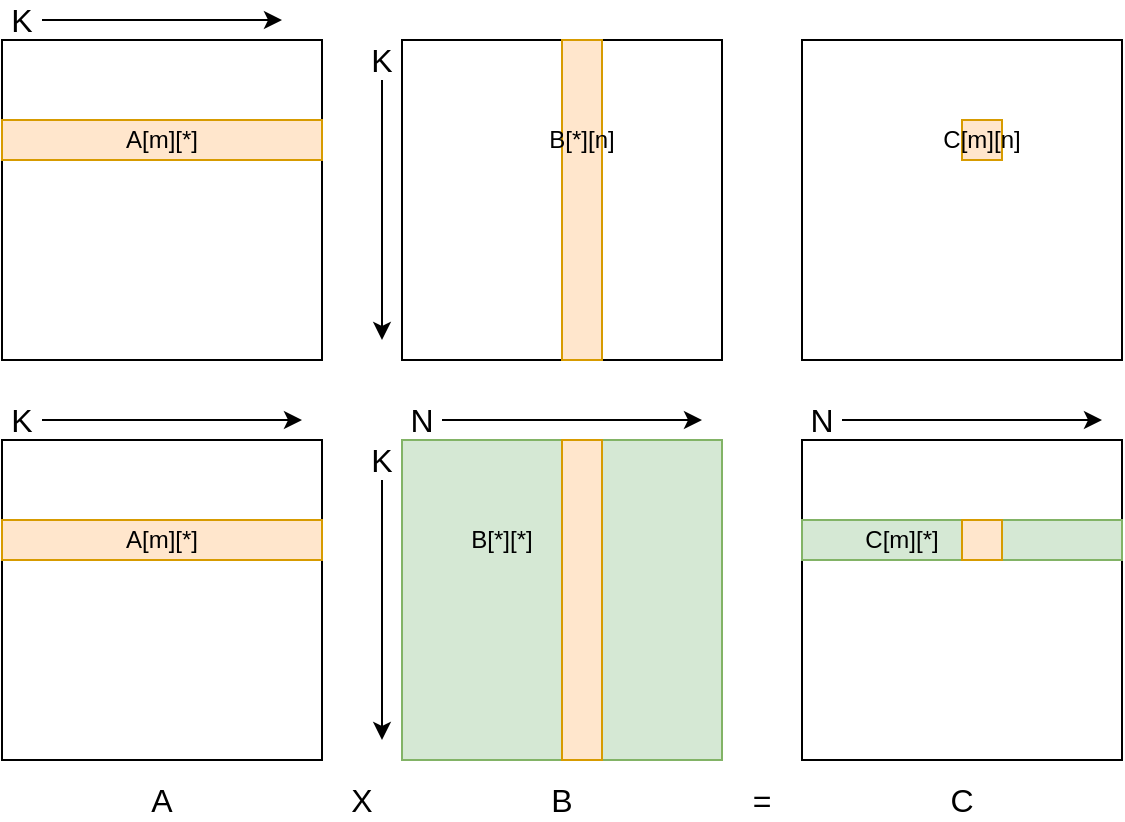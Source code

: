 <mxfile version="20.7.4" type="device" pages="7"><diagram id="Qka5JbjhaQkthEYvhoyz" name="inner_prod"><mxGraphModel dx="819" dy="482" grid="1" gridSize="10" guides="1" tooltips="1" connect="1" arrows="1" fold="1" page="1" pageScale="1" pageWidth="850" pageHeight="1100" math="0" shadow="0"><root><mxCell id="0"/><mxCell id="1" parent="0"/><mxCell id="uW_kzG4UWOqTjQ-kMDmZ-1" value="" style="rounded=0;whiteSpace=wrap;html=1;" parent="1" vertex="1"><mxGeometry x="120" y="400" width="160" height="160" as="geometry"/></mxCell><mxCell id="uW_kzG4UWOqTjQ-kMDmZ-2" value="" style="rounded=0;whiteSpace=wrap;html=1;" parent="1" vertex="1"><mxGeometry x="320" y="400" width="160" height="160" as="geometry"/></mxCell><mxCell id="uW_kzG4UWOqTjQ-kMDmZ-3" value="" style="rounded=0;whiteSpace=wrap;html=1;" parent="1" vertex="1"><mxGeometry x="520" y="400" width="160" height="160" as="geometry"/></mxCell><mxCell id="uW_kzG4UWOqTjQ-kMDmZ-4" value="A[m][*]" style="rounded=0;whiteSpace=wrap;html=1;fillColor=#ffe6cc;strokeColor=#d79b00;" parent="1" vertex="1"><mxGeometry x="120" y="440" width="160" height="20" as="geometry"/></mxCell><mxCell id="uW_kzG4UWOqTjQ-kMDmZ-5" value="" style="rounded=0;whiteSpace=wrap;html=1;fillColor=#ffe6cc;strokeColor=#d79b00;" parent="1" vertex="1"><mxGeometry x="400" y="400" width="20" height="160" as="geometry"/></mxCell><mxCell id="uW_kzG4UWOqTjQ-kMDmZ-6" value="" style="rounded=0;whiteSpace=wrap;html=1;fillColor=#ffe6cc;strokeColor=#d79b00;" parent="1" vertex="1"><mxGeometry x="600" y="440" width="20" height="20" as="geometry"/></mxCell><mxCell id="uW_kzG4UWOqTjQ-kMDmZ-8" value="X" style="text;html=1;strokeColor=none;fillColor=none;align=center;verticalAlign=middle;whiteSpace=wrap;rounded=0;fontSize=16;fontStyle=0" parent="1" vertex="1"><mxGeometry x="260" y="770" width="80" height="20" as="geometry"/></mxCell><mxCell id="uW_kzG4UWOqTjQ-kMDmZ-9" value="=" style="text;html=1;strokeColor=none;fillColor=none;align=center;verticalAlign=middle;whiteSpace=wrap;rounded=0;fontSize=16;fontStyle=0" parent="1" vertex="1"><mxGeometry x="460" y="770" width="80" height="20" as="geometry"/></mxCell><mxCell id="uW_kzG4UWOqTjQ-kMDmZ-12" value="B[*][n]" style="text;html=1;strokeColor=none;fillColor=none;align=center;verticalAlign=middle;whiteSpace=wrap;rounded=0;fontSize=12;fontColor=none;" parent="1" vertex="1"><mxGeometry x="380" y="440" width="60" height="20" as="geometry"/></mxCell><mxCell id="uW_kzG4UWOqTjQ-kMDmZ-13" value="C[m][n]" style="text;html=1;strokeColor=none;fillColor=none;align=center;verticalAlign=middle;whiteSpace=wrap;rounded=0;fontSize=12;fontColor=none;" parent="1" vertex="1"><mxGeometry x="580" y="440" width="60" height="20" as="geometry"/></mxCell><mxCell id="uW_kzG4UWOqTjQ-kMDmZ-14" value="A" style="text;html=1;strokeColor=none;fillColor=none;align=center;verticalAlign=middle;whiteSpace=wrap;rounded=0;fontSize=16;fontColor=none;" parent="1" vertex="1"><mxGeometry x="170" y="770" width="60" height="20" as="geometry"/></mxCell><mxCell id="uW_kzG4UWOqTjQ-kMDmZ-15" value="B" style="text;html=1;strokeColor=none;fillColor=none;align=center;verticalAlign=middle;whiteSpace=wrap;rounded=0;fontSize=16;fontColor=none;" parent="1" vertex="1"><mxGeometry x="370" y="770" width="60" height="20" as="geometry"/></mxCell><mxCell id="uW_kzG4UWOqTjQ-kMDmZ-16" value="C" style="text;html=1;strokeColor=none;fillColor=none;align=center;verticalAlign=middle;whiteSpace=wrap;rounded=0;fontSize=16;fontColor=none;" parent="1" vertex="1"><mxGeometry x="570" y="770" width="60" height="20" as="geometry"/></mxCell><mxCell id="1r0ZIER6Nw5ZmMJNAeB_-2" value="" style="endArrow=classic;html=1;rounded=0;" edge="1" parent="1"><mxGeometry width="50" height="50" relative="1" as="geometry"><mxPoint x="140" y="390" as="sourcePoint"/><mxPoint x="260" y="390" as="targetPoint"/></mxGeometry></mxCell><mxCell id="1r0ZIER6Nw5ZmMJNAeB_-3" value="" style="endArrow=classic;html=1;rounded=0;" edge="1" parent="1"><mxGeometry width="50" height="50" relative="1" as="geometry"><mxPoint x="310" y="420" as="sourcePoint"/><mxPoint x="310" y="550" as="targetPoint"/></mxGeometry></mxCell><mxCell id="1r0ZIER6Nw5ZmMJNAeB_-4" value="" style="rounded=0;whiteSpace=wrap;html=1;" vertex="1" parent="1"><mxGeometry x="120" y="600" width="160" height="160" as="geometry"/></mxCell><mxCell id="1r0ZIER6Nw5ZmMJNAeB_-5" value="" style="rounded=0;whiteSpace=wrap;html=1;fillColor=#d5e8d4;strokeColor=#82b366;" vertex="1" parent="1"><mxGeometry x="320" y="600" width="160" height="160" as="geometry"/></mxCell><mxCell id="1r0ZIER6Nw5ZmMJNAeB_-6" value="" style="rounded=0;whiteSpace=wrap;html=1;" vertex="1" parent="1"><mxGeometry x="520" y="600" width="160" height="160" as="geometry"/></mxCell><mxCell id="1r0ZIER6Nw5ZmMJNAeB_-7" value="A[m][*]" style="rounded=0;whiteSpace=wrap;html=1;fillColor=#ffe6cc;strokeColor=#d79b00;" vertex="1" parent="1"><mxGeometry x="120" y="640" width="160" height="20" as="geometry"/></mxCell><mxCell id="1r0ZIER6Nw5ZmMJNAeB_-8" value="" style="rounded=0;whiteSpace=wrap;html=1;fillColor=#ffe6cc;strokeColor=#d79b00;" vertex="1" parent="1"><mxGeometry x="400" y="600" width="20" height="160" as="geometry"/></mxCell><mxCell id="1r0ZIER6Nw5ZmMJNAeB_-10" value="B[*][*]" style="text;html=1;strokeColor=none;fillColor=none;align=center;verticalAlign=middle;whiteSpace=wrap;rounded=0;fontSize=12;fontColor=none;" vertex="1" parent="1"><mxGeometry x="340" y="640" width="60" height="20" as="geometry"/></mxCell><mxCell id="1r0ZIER6Nw5ZmMJNAeB_-12" value="" style="endArrow=classic;html=1;rounded=0;" edge="1" parent="1"><mxGeometry width="50" height="50" relative="1" as="geometry"><mxPoint x="140" y="590" as="sourcePoint"/><mxPoint x="270" y="590" as="targetPoint"/></mxGeometry></mxCell><mxCell id="1r0ZIER6Nw5ZmMJNAeB_-13" value="" style="endArrow=classic;html=1;rounded=0;" edge="1" parent="1"><mxGeometry width="50" height="50" relative="1" as="geometry"><mxPoint x="310" y="620" as="sourcePoint"/><mxPoint x="310" y="750" as="targetPoint"/></mxGeometry></mxCell><mxCell id="1r0ZIER6Nw5ZmMJNAeB_-14" value="K" style="text;html=1;strokeColor=none;fillColor=none;align=center;verticalAlign=middle;whiteSpace=wrap;rounded=0;fontSize=16;fontColor=none;" vertex="1" parent="1"><mxGeometry x="120" y="380" width="20" height="20" as="geometry"/></mxCell><mxCell id="1r0ZIER6Nw5ZmMJNAeB_-16" value="" style="endArrow=classic;html=1;rounded=0;exitX=1;exitY=0.5;exitDx=0;exitDy=0;" edge="1" parent="1" source="1r0ZIER6Nw5ZmMJNAeB_-20"><mxGeometry width="50" height="50" relative="1" as="geometry"><mxPoint x="350" y="590" as="sourcePoint"/><mxPoint x="470" y="590" as="targetPoint"/></mxGeometry></mxCell><mxCell id="1r0ZIER6Nw5ZmMJNAeB_-17" value="K" style="text;html=1;strokeColor=none;fillColor=none;align=center;verticalAlign=middle;whiteSpace=wrap;rounded=0;fontSize=16;fontColor=none;" vertex="1" parent="1"><mxGeometry x="300" y="400" width="20" height="20" as="geometry"/></mxCell><mxCell id="1r0ZIER6Nw5ZmMJNAeB_-18" value="K" style="text;html=1;strokeColor=none;fillColor=none;align=center;verticalAlign=middle;whiteSpace=wrap;rounded=0;fontSize=16;fontColor=none;" vertex="1" parent="1"><mxGeometry x="120" y="580" width="20" height="20" as="geometry"/></mxCell><mxCell id="1r0ZIER6Nw5ZmMJNAeB_-19" value="K" style="text;html=1;strokeColor=none;fillColor=none;align=center;verticalAlign=middle;whiteSpace=wrap;rounded=0;fontSize=16;fontColor=none;" vertex="1" parent="1"><mxGeometry x="300" y="600" width="20" height="20" as="geometry"/></mxCell><mxCell id="1r0ZIER6Nw5ZmMJNAeB_-20" value="N" style="text;html=1;strokeColor=none;fillColor=none;align=center;verticalAlign=middle;whiteSpace=wrap;rounded=0;fontSize=16;fontColor=none;" vertex="1" parent="1"><mxGeometry x="320" y="580" width="20" height="20" as="geometry"/></mxCell><mxCell id="1r0ZIER6Nw5ZmMJNAeB_-24" value="" style="endArrow=classic;html=1;rounded=0;exitX=1;exitY=0.5;exitDx=0;exitDy=0;" edge="1" parent="1" source="1r0ZIER6Nw5ZmMJNAeB_-25"><mxGeometry width="50" height="50" relative="1" as="geometry"><mxPoint x="550" y="590" as="sourcePoint"/><mxPoint x="670" y="590" as="targetPoint"/></mxGeometry></mxCell><mxCell id="1r0ZIER6Nw5ZmMJNAeB_-25" value="N" style="text;html=1;strokeColor=none;fillColor=none;align=center;verticalAlign=middle;whiteSpace=wrap;rounded=0;fontSize=16;fontColor=none;" vertex="1" parent="1"><mxGeometry x="520" y="580" width="20" height="20" as="geometry"/></mxCell><mxCell id="1r0ZIER6Nw5ZmMJNAeB_-27" value="" style="rounded=0;whiteSpace=wrap;html=1;fillColor=#d5e8d4;strokeColor=#82b366;" vertex="1" parent="1"><mxGeometry x="520" y="640" width="160" height="20" as="geometry"/></mxCell><mxCell id="1r0ZIER6Nw5ZmMJNAeB_-9" value="" style="rounded=0;whiteSpace=wrap;html=1;fillColor=#ffe6cc;strokeColor=#d79b00;" vertex="1" parent="1"><mxGeometry x="600" y="640" width="20" height="20" as="geometry"/></mxCell><mxCell id="1r0ZIER6Nw5ZmMJNAeB_-11" value="C[m][*]" style="text;html=1;strokeColor=none;fillColor=none;align=center;verticalAlign=middle;whiteSpace=wrap;rounded=0;fontSize=12;fontColor=none;" vertex="1" parent="1"><mxGeometry x="540" y="640" width="60" height="20" as="geometry"/></mxCell></root></mxGraphModel></diagram><diagram id="T1dVOJbSqpE0mwsipr4t" name="outer_prod"><mxGraphModel dx="989" dy="582" grid="1" gridSize="10" guides="1" tooltips="1" connect="1" arrows="1" fold="1" page="1" pageScale="1" pageWidth="850" pageHeight="1100" math="0" shadow="0"><root><mxCell id="0"/><mxCell id="1" parent="0"/><mxCell id="tOQG6H6dh0CB9KoEaJ-e-36" value="" style="rounded=0;whiteSpace=wrap;html=1;" vertex="1" parent="1"><mxGeometry x="120" y="400" width="160" height="160" as="geometry"/></mxCell><mxCell id="tOQG6H6dh0CB9KoEaJ-e-37" value="" style="rounded=0;whiteSpace=wrap;html=1;" vertex="1" parent="1"><mxGeometry x="320" y="400" width="160" height="160" as="geometry"/></mxCell><mxCell id="tOQG6H6dh0CB9KoEaJ-e-38" value="" style="rounded=0;whiteSpace=wrap;html=1;" vertex="1" parent="1"><mxGeometry x="520" y="400" width="160" height="160" as="geometry"/></mxCell><mxCell id="tOQG6H6dh0CB9KoEaJ-e-39" value="" style="rounded=0;whiteSpace=wrap;html=1;fillColor=#ffe6cc;strokeColor=#d79b00;" vertex="1" parent="1"><mxGeometry x="160" y="440" width="20" height="20" as="geometry"/></mxCell><mxCell id="tOQG6H6dh0CB9KoEaJ-e-40" value="" style="rounded=0;whiteSpace=wrap;html=1;fillColor=#ffe6cc;strokeColor=#d79b00;" vertex="1" parent="1"><mxGeometry x="320" y="440" width="160" height="20" as="geometry"/></mxCell><mxCell id="tOQG6H6dh0CB9KoEaJ-e-41" value="" style="rounded=0;whiteSpace=wrap;html=1;fillColor=#ffe6cc;strokeColor=#d79b00;" vertex="1" parent="1"><mxGeometry x="520" y="440" width="160" height="20" as="geometry"/></mxCell><mxCell id="tOQG6H6dh0CB9KoEaJ-e-42" value="X" style="text;html=1;strokeColor=none;fillColor=none;align=center;verticalAlign=middle;whiteSpace=wrap;rounded=0;fontSize=16;fontStyle=0" vertex="1" parent="1"><mxGeometry x="260" y="770" width="80" height="20" as="geometry"/></mxCell><mxCell id="tOQG6H6dh0CB9KoEaJ-e-43" value="=" style="text;html=1;strokeColor=none;fillColor=none;align=center;verticalAlign=middle;whiteSpace=wrap;rounded=0;fontSize=16;fontStyle=0" vertex="1" parent="1"><mxGeometry x="460" y="770" width="80" height="20" as="geometry"/></mxCell><mxCell id="tOQG6H6dh0CB9KoEaJ-e-45" value="A" style="text;html=1;strokeColor=none;fillColor=none;align=center;verticalAlign=middle;whiteSpace=wrap;rounded=0;fontSize=16;fontColor=none;" vertex="1" parent="1"><mxGeometry x="170" y="770" width="60" height="20" as="geometry"/></mxCell><mxCell id="tOQG6H6dh0CB9KoEaJ-e-46" value="B" style="text;html=1;strokeColor=none;fillColor=none;align=center;verticalAlign=middle;whiteSpace=wrap;rounded=0;fontSize=16;fontColor=none;" vertex="1" parent="1"><mxGeometry x="370" y="770" width="60" height="20" as="geometry"/></mxCell><mxCell id="tOQG6H6dh0CB9KoEaJ-e-47" value="C" style="text;html=1;strokeColor=none;fillColor=none;align=center;verticalAlign=middle;whiteSpace=wrap;rounded=0;fontSize=16;fontColor=none;" vertex="1" parent="1"><mxGeometry x="570" y="770" width="60" height="20" as="geometry"/></mxCell><mxCell id="tOQG6H6dh0CB9KoEaJ-e-48" value="" style="rounded=0;whiteSpace=wrap;html=1;" vertex="1" parent="1"><mxGeometry x="120" y="600" width="160" height="160" as="geometry"/></mxCell><mxCell id="tOQG6H6dh0CB9KoEaJ-e-49" value="" style="rounded=0;whiteSpace=wrap;html=1;" vertex="1" parent="1"><mxGeometry x="320" y="600" width="160" height="160" as="geometry"/></mxCell><mxCell id="tOQG6H6dh0CB9KoEaJ-e-50" value="" style="rounded=0;whiteSpace=wrap;html=1;fillColor=#d5e8d4;strokeColor=#82b366;" vertex="1" parent="1"><mxGeometry x="520" y="600" width="160" height="160" as="geometry"/></mxCell><mxCell id="tOQG6H6dh0CB9KoEaJ-e-52" value="" style="endArrow=classic;html=1;rounded=0;exitX=0.5;exitY=1;exitDx=0;exitDy=0;" edge="1" parent="1" source="tOQG6H6dh0CB9KoEaJ-e-55"><mxGeometry width="50" height="50" relative="1" as="geometry"><mxPoint x="140" y="590" as="sourcePoint"/><mxPoint x="110" y="750" as="targetPoint"/></mxGeometry></mxCell><mxCell id="tOQG6H6dh0CB9KoEaJ-e-54" value="" style="endArrow=classic;html=1;rounded=0;exitX=1;exitY=0.5;exitDx=0;exitDy=0;" edge="1" parent="1" source="tOQG6H6dh0CB9KoEaJ-e-57"><mxGeometry width="50" height="50" relative="1" as="geometry"><mxPoint x="350" y="390" as="sourcePoint"/><mxPoint x="470" y="390" as="targetPoint"/></mxGeometry></mxCell><mxCell id="tOQG6H6dh0CB9KoEaJ-e-55" value="M" style="text;html=1;strokeColor=none;fillColor=none;align=center;verticalAlign=middle;whiteSpace=wrap;rounded=0;fontSize=16;fontColor=none;" vertex="1" parent="1"><mxGeometry x="100" y="600" width="20" height="20" as="geometry"/></mxCell><mxCell id="tOQG6H6dh0CB9KoEaJ-e-57" value="N" style="text;html=1;strokeColor=none;fillColor=none;align=center;verticalAlign=middle;whiteSpace=wrap;rounded=0;fontSize=16;fontColor=none;" vertex="1" parent="1"><mxGeometry x="320" y="380" width="20" height="20" as="geometry"/></mxCell><mxCell id="tOQG6H6dh0CB9KoEaJ-e-58" value="" style="endArrow=classic;html=1;rounded=0;exitX=1;exitY=0.5;exitDx=0;exitDy=0;" edge="1" parent="1" source="tOQG6H6dh0CB9KoEaJ-e-59"><mxGeometry width="50" height="50" relative="1" as="geometry"><mxPoint x="550" y="390" as="sourcePoint"/><mxPoint x="670" y="390" as="targetPoint"/></mxGeometry></mxCell><mxCell id="tOQG6H6dh0CB9KoEaJ-e-59" value="N" style="text;html=1;strokeColor=none;fillColor=none;align=center;verticalAlign=middle;whiteSpace=wrap;rounded=0;fontSize=16;fontColor=none;" vertex="1" parent="1"><mxGeometry x="520" y="380" width="20" height="20" as="geometry"/></mxCell><mxCell id="tOQG6H6dh0CB9KoEaJ-e-61" value="C&lt;sub&gt;k&lt;/sub&gt;[*][*]" style="text;html=1;strokeColor=none;fillColor=none;align=center;verticalAlign=middle;whiteSpace=wrap;rounded=0;fontSize=12;fontColor=none;" vertex="1" parent="1"><mxGeometry x="570" y="660" width="60" height="20" as="geometry"/></mxCell><mxCell id="tOQG6H6dh0CB9KoEaJ-e-62" value="" style="endArrow=classic;html=1;rounded=0;exitX=1;exitY=0.5;exitDx=0;exitDy=0;" edge="1" parent="1" source="tOQG6H6dh0CB9KoEaJ-e-63"><mxGeometry width="50" height="50" relative="1" as="geometry"><mxPoint x="350" y="590" as="sourcePoint"/><mxPoint x="470" y="590" as="targetPoint"/></mxGeometry></mxCell><mxCell id="tOQG6H6dh0CB9KoEaJ-e-63" value="N" style="text;html=1;strokeColor=none;fillColor=none;align=center;verticalAlign=middle;whiteSpace=wrap;rounded=0;fontSize=16;fontColor=none;" vertex="1" parent="1"><mxGeometry x="320" y="580" width="20" height="20" as="geometry"/></mxCell><mxCell id="tOQG6H6dh0CB9KoEaJ-e-64" value="" style="rounded=0;whiteSpace=wrap;html=1;fillColor=#ffe6cc;strokeColor=#d79b00;" vertex="1" parent="1"><mxGeometry x="320" y="640" width="160" height="20" as="geometry"/></mxCell><mxCell id="tOQG6H6dh0CB9KoEaJ-e-65" value="B[k][*]" style="text;html=1;strokeColor=none;fillColor=none;align=center;verticalAlign=middle;whiteSpace=wrap;rounded=0;fontSize=12;fontColor=none;" vertex="1" parent="1"><mxGeometry x="360" y="640" width="60" height="20" as="geometry"/></mxCell><mxCell id="tOQG6H6dh0CB9KoEaJ-e-66" value="" style="endArrow=classic;html=1;rounded=0;exitX=1;exitY=0.5;exitDx=0;exitDy=0;" edge="1" parent="1" source="tOQG6H6dh0CB9KoEaJ-e-67"><mxGeometry width="50" height="50" relative="1" as="geometry"><mxPoint x="550" y="590" as="sourcePoint"/><mxPoint x="670" y="590" as="targetPoint"/></mxGeometry></mxCell><mxCell id="tOQG6H6dh0CB9KoEaJ-e-67" value="N" style="text;html=1;strokeColor=none;fillColor=none;align=center;verticalAlign=middle;whiteSpace=wrap;rounded=0;fontSize=16;fontColor=none;" vertex="1" parent="1"><mxGeometry x="520" y="580" width="20" height="20" as="geometry"/></mxCell><mxCell id="tOQG6H6dh0CB9KoEaJ-e-68" value="A[m][k]" style="text;html=1;strokeColor=none;fillColor=none;align=center;verticalAlign=middle;whiteSpace=wrap;rounded=0;fontSize=12;fontColor=none;" vertex="1" parent="1"><mxGeometry x="140" y="440" width="60" height="20" as="geometry"/></mxCell><mxCell id="tOQG6H6dh0CB9KoEaJ-e-69" value="B[k][*]" style="text;html=1;strokeColor=none;fillColor=none;align=center;verticalAlign=middle;whiteSpace=wrap;rounded=0;fontSize=12;fontColor=none;" vertex="1" parent="1"><mxGeometry x="370" y="440" width="60" height="20" as="geometry"/></mxCell><mxCell id="tOQG6H6dh0CB9KoEaJ-e-70" value="C&lt;sub&gt;k&lt;/sub&gt;[m][*]" style="text;html=1;strokeColor=none;fillColor=none;align=center;verticalAlign=middle;whiteSpace=wrap;rounded=0;fontSize=12;fontColor=none;" vertex="1" parent="1"><mxGeometry x="570" y="440" width="60" height="20" as="geometry"/></mxCell><mxCell id="tOQG6H6dh0CB9KoEaJ-e-71" value="" style="endArrow=classic;html=1;rounded=0;exitX=0.5;exitY=1;exitDx=0;exitDy=0;" edge="1" parent="1" source="tOQG6H6dh0CB9KoEaJ-e-72"><mxGeometry width="50" height="50" relative="1" as="geometry"><mxPoint x="540" y="590" as="sourcePoint"/><mxPoint x="510" y="750" as="targetPoint"/></mxGeometry></mxCell><mxCell id="tOQG6H6dh0CB9KoEaJ-e-72" value="M" style="text;html=1;strokeColor=none;fillColor=none;align=center;verticalAlign=middle;whiteSpace=wrap;rounded=0;fontSize=16;fontColor=none;" vertex="1" parent="1"><mxGeometry x="500" y="600" width="20" height="20" as="geometry"/></mxCell><mxCell id="tOQG6H6dh0CB9KoEaJ-e-73" value="" style="rounded=0;whiteSpace=wrap;html=1;fillColor=#d5e8d4;strokeColor=#82b366;" vertex="1" parent="1"><mxGeometry x="160" y="600" width="20" height="160" as="geometry"/></mxCell><mxCell id="tOQG6H6dh0CB9KoEaJ-e-74" value="A[*][k]" style="text;html=1;strokeColor=none;fillColor=none;align=center;verticalAlign=middle;whiteSpace=wrap;rounded=0;fontSize=12;fontColor=none;" vertex="1" parent="1"><mxGeometry x="140" y="660" width="60" height="20" as="geometry"/></mxCell><mxCell id="YXqUkMb8l5lS6nGbdYnH-1" value="" style="rounded=0;whiteSpace=wrap;html=1;fillColor=#ffe6cc;strokeColor=#d79b00;" vertex="1" parent="1"><mxGeometry x="160" y="640" width="20" height="20" as="geometry"/></mxCell><mxCell id="YXqUkMb8l5lS6nGbdYnH-3" value="" style="rounded=0;whiteSpace=wrap;html=1;fillColor=#ffe6cc;strokeColor=#d79b00;" vertex="1" parent="1"><mxGeometry x="520" y="640" width="160" height="20" as="geometry"/></mxCell></root></mxGraphModel></diagram><diagram name="reuse_output" id="cH1fjw6tSZ4usqdGk-XG"><mxGraphModel dx="989" dy="582" grid="1" gridSize="10" guides="1" tooltips="1" connect="1" arrows="1" fold="1" page="1" pageScale="1" pageWidth="850" pageHeight="1100" math="0" shadow="0"><root><mxCell id="adlz--kw-p09Bt2TIvfm-0"/><mxCell id="adlz--kw-p09Bt2TIvfm-1" parent="adlz--kw-p09Bt2TIvfm-0"/><mxCell id="HQoUFGQ4UibgXsDUy5rR-13" value="" style="rounded=0;whiteSpace=wrap;html=1;" vertex="1" parent="adlz--kw-p09Bt2TIvfm-1"><mxGeometry x="520" y="600" width="160" height="160" as="geometry"/></mxCell><mxCell id="HQoUFGQ4UibgXsDUy5rR-40" value="" style="rounded=0;whiteSpace=wrap;html=1;" vertex="1" parent="adlz--kw-p09Bt2TIvfm-1"><mxGeometry x="520" y="600" width="80" height="80" as="geometry"/></mxCell><mxCell id="HQoUFGQ4UibgXsDUy5rR-12" value="" style="rounded=0;whiteSpace=wrap;html=1;" vertex="1" parent="adlz--kw-p09Bt2TIvfm-1"><mxGeometry x="320" y="600" width="160" height="160" as="geometry"/></mxCell><mxCell id="HQoUFGQ4UibgXsDUy5rR-39" value="" style="rounded=0;whiteSpace=wrap;html=1;" vertex="1" parent="adlz--kw-p09Bt2TIvfm-1"><mxGeometry x="320" y="600" width="80" height="80" as="geometry"/></mxCell><mxCell id="HQoUFGQ4UibgXsDUy5rR-11" value="" style="rounded=0;whiteSpace=wrap;html=1;" vertex="1" parent="adlz--kw-p09Bt2TIvfm-1"><mxGeometry x="120" y="600" width="160" height="160" as="geometry"/></mxCell><mxCell id="HQoUFGQ4UibgXsDUy5rR-37" value="" style="rounded=0;whiteSpace=wrap;html=1;" vertex="1" parent="adlz--kw-p09Bt2TIvfm-1"><mxGeometry x="120" y="600" width="80" height="80" as="geometry"/></mxCell><mxCell id="HQoUFGQ4UibgXsDUy5rR-0" value="" style="rounded=0;whiteSpace=wrap;html=1;" vertex="1" parent="adlz--kw-p09Bt2TIvfm-1"><mxGeometry x="120" y="400" width="160" height="160" as="geometry"/></mxCell><mxCell id="HQoUFGQ4UibgXsDUy5rR-36" value="" style="rounded=0;whiteSpace=wrap;html=1;" vertex="1" parent="adlz--kw-p09Bt2TIvfm-1"><mxGeometry x="120" y="400" width="80" height="80" as="geometry"/></mxCell><mxCell id="HQoUFGQ4UibgXsDUy5rR-1" value="" style="rounded=0;whiteSpace=wrap;html=1;" vertex="1" parent="adlz--kw-p09Bt2TIvfm-1"><mxGeometry x="320" y="400" width="160" height="160" as="geometry"/></mxCell><mxCell id="HQoUFGQ4UibgXsDUy5rR-2" value="" style="rounded=0;whiteSpace=wrap;html=1;" vertex="1" parent="adlz--kw-p09Bt2TIvfm-1"><mxGeometry x="520" y="400" width="160" height="160" as="geometry"/></mxCell><mxCell id="HQoUFGQ4UibgXsDUy5rR-35" value="" style="rounded=0;whiteSpace=wrap;html=1;" vertex="1" parent="adlz--kw-p09Bt2TIvfm-1"><mxGeometry x="520" y="400" width="80" height="80" as="geometry"/></mxCell><mxCell id="HQoUFGQ4UibgXsDUy5rR-3" value="" style="rounded=0;whiteSpace=wrap;html=1;fillColor=#ffe6cc;strokeColor=#d79b00;" vertex="1" parent="adlz--kw-p09Bt2TIvfm-1"><mxGeometry x="160" y="440" width="20" height="20" as="geometry"/></mxCell><mxCell id="HQoUFGQ4UibgXsDUy5rR-5" value="" style="rounded=0;whiteSpace=wrap;html=1;fillColor=#ffe6cc;strokeColor=#d79b00;" vertex="1" parent="adlz--kw-p09Bt2TIvfm-1"><mxGeometry x="520" y="440" width="80" height="20" as="geometry"/></mxCell><mxCell id="HQoUFGQ4UibgXsDUy5rR-6" value="X" style="text;html=1;strokeColor=none;fillColor=none;align=center;verticalAlign=middle;whiteSpace=wrap;rounded=0;fontSize=16;fontStyle=0" vertex="1" parent="adlz--kw-p09Bt2TIvfm-1"><mxGeometry x="260" y="770" width="80" height="20" as="geometry"/></mxCell><mxCell id="HQoUFGQ4UibgXsDUy5rR-7" value="=" style="text;html=1;strokeColor=none;fillColor=none;align=center;verticalAlign=middle;whiteSpace=wrap;rounded=0;fontSize=16;fontStyle=0" vertex="1" parent="adlz--kw-p09Bt2TIvfm-1"><mxGeometry x="460" y="770" width="80" height="20" as="geometry"/></mxCell><mxCell id="HQoUFGQ4UibgXsDUy5rR-8" value="A" style="text;html=1;strokeColor=none;fillColor=none;align=center;verticalAlign=middle;whiteSpace=wrap;rounded=0;fontSize=16;fontColor=none;" vertex="1" parent="adlz--kw-p09Bt2TIvfm-1"><mxGeometry x="170" y="770" width="60" height="20" as="geometry"/></mxCell><mxCell id="HQoUFGQ4UibgXsDUy5rR-9" value="B" style="text;html=1;strokeColor=none;fillColor=none;align=center;verticalAlign=middle;whiteSpace=wrap;rounded=0;fontSize=16;fontColor=none;" vertex="1" parent="adlz--kw-p09Bt2TIvfm-1"><mxGeometry x="370" y="770" width="60" height="20" as="geometry"/></mxCell><mxCell id="HQoUFGQ4UibgXsDUy5rR-10" value="C" style="text;html=1;strokeColor=none;fillColor=none;align=center;verticalAlign=middle;whiteSpace=wrap;rounded=0;fontSize=16;fontColor=none;" vertex="1" parent="adlz--kw-p09Bt2TIvfm-1"><mxGeometry x="570" y="770" width="60" height="20" as="geometry"/></mxCell><mxCell id="HQoUFGQ4UibgXsDUy5rR-14" value="A[m][*]" style="rounded=0;whiteSpace=wrap;html=1;fillColor=#ffe6cc;strokeColor=#d79b00;" vertex="1" parent="adlz--kw-p09Bt2TIvfm-1"><mxGeometry x="120" y="640" width="80" height="20" as="geometry"/></mxCell><mxCell id="HQoUFGQ4UibgXsDUy5rR-15" value="" style="endArrow=classic;html=1;rounded=0;" edge="1" parent="adlz--kw-p09Bt2TIvfm-1"><mxGeometry width="50" height="50" relative="1" as="geometry"><mxPoint x="140" y="590" as="sourcePoint"/><mxPoint x="270" y="590" as="targetPoint"/></mxGeometry></mxCell><mxCell id="HQoUFGQ4UibgXsDUy5rR-16" value="" style="endArrow=classic;html=1;rounded=0;" edge="1" parent="adlz--kw-p09Bt2TIvfm-1"><mxGeometry width="50" height="50" relative="1" as="geometry"><mxPoint x="310" y="620" as="sourcePoint"/><mxPoint x="310" y="750" as="targetPoint"/></mxGeometry></mxCell><mxCell id="HQoUFGQ4UibgXsDUy5rR-17" value="" style="endArrow=classic;html=1;rounded=0;exitX=1;exitY=0.5;exitDx=0;exitDy=0;" edge="1" parent="adlz--kw-p09Bt2TIvfm-1" source="HQoUFGQ4UibgXsDUy5rR-20"><mxGeometry width="50" height="50" relative="1" as="geometry"><mxPoint x="350" y="390" as="sourcePoint"/><mxPoint x="470.0" y="390.0" as="targetPoint"/></mxGeometry></mxCell><mxCell id="HQoUFGQ4UibgXsDUy5rR-18" value="K" style="text;html=1;strokeColor=none;fillColor=none;align=center;verticalAlign=middle;whiteSpace=wrap;rounded=0;fontSize=16;fontColor=none;" vertex="1" parent="adlz--kw-p09Bt2TIvfm-1"><mxGeometry x="120" y="580" width="20" height="20" as="geometry"/></mxCell><mxCell id="HQoUFGQ4UibgXsDUy5rR-19" value="K" style="text;html=1;strokeColor=none;fillColor=none;align=center;verticalAlign=middle;whiteSpace=wrap;rounded=0;fontSize=16;fontColor=none;" vertex="1" parent="adlz--kw-p09Bt2TIvfm-1"><mxGeometry x="300" y="600" width="20" height="20" as="geometry"/></mxCell><mxCell id="HQoUFGQ4UibgXsDUy5rR-20" value="N" style="text;html=1;strokeColor=none;fillColor=none;align=center;verticalAlign=middle;whiteSpace=wrap;rounded=0;fontSize=16;fontColor=none;" vertex="1" parent="adlz--kw-p09Bt2TIvfm-1"><mxGeometry x="320" y="380" width="20" height="20" as="geometry"/></mxCell><mxCell id="HQoUFGQ4UibgXsDUy5rR-21" value="" style="endArrow=classic;html=1;rounded=0;exitX=1;exitY=0.5;exitDx=0;exitDy=0;" edge="1" parent="adlz--kw-p09Bt2TIvfm-1" source="HQoUFGQ4UibgXsDUy5rR-22"><mxGeometry width="50" height="50" relative="1" as="geometry"><mxPoint x="550" y="390" as="sourcePoint"/><mxPoint x="670.0" y="390.0" as="targetPoint"/></mxGeometry></mxCell><mxCell id="HQoUFGQ4UibgXsDUy5rR-22" value="N" style="text;html=1;strokeColor=none;fillColor=none;align=center;verticalAlign=middle;whiteSpace=wrap;rounded=0;fontSize=16;fontColor=none;" vertex="1" parent="adlz--kw-p09Bt2TIvfm-1"><mxGeometry x="520" y="380" width="20" height="20" as="geometry"/></mxCell><mxCell id="HQoUFGQ4UibgXsDUy5rR-23" value="" style="rounded=0;whiteSpace=wrap;html=1;fillColor=#d5e8d4;strokeColor=#82b366;" vertex="1" parent="adlz--kw-p09Bt2TIvfm-1"><mxGeometry x="520" y="640" width="80" height="20" as="geometry"/></mxCell><mxCell id="HQoUFGQ4UibgXsDUy5rR-24" value="C[m][*]" style="text;html=1;strokeColor=none;fillColor=none;align=center;verticalAlign=middle;whiteSpace=wrap;rounded=0;fontSize=12;fontColor=none;" vertex="1" parent="adlz--kw-p09Bt2TIvfm-1"><mxGeometry x="530" y="640" width="60" height="20" as="geometry"/></mxCell><mxCell id="HQoUFGQ4UibgXsDUy5rR-25" value="" style="endArrow=classic;html=1;rounded=0;exitX=1;exitY=0.5;exitDx=0;exitDy=0;" edge="1" parent="adlz--kw-p09Bt2TIvfm-1" source="HQoUFGQ4UibgXsDUy5rR-26"><mxGeometry width="50" height="50" relative="1" as="geometry"><mxPoint x="350" y="590" as="sourcePoint"/><mxPoint x="470.0" y="590" as="targetPoint"/></mxGeometry></mxCell><mxCell id="HQoUFGQ4UibgXsDUy5rR-26" value="N" style="text;html=1;strokeColor=none;fillColor=none;align=center;verticalAlign=middle;whiteSpace=wrap;rounded=0;fontSize=16;fontColor=none;" vertex="1" parent="adlz--kw-p09Bt2TIvfm-1"><mxGeometry x="320" y="580" width="20" height="20" as="geometry"/></mxCell><mxCell id="HQoUFGQ4UibgXsDUy5rR-27" value="" style="rounded=0;whiteSpace=wrap;html=1;fillColor=#ffe6cc;strokeColor=#d79b00;" vertex="1" parent="adlz--kw-p09Bt2TIvfm-1"><mxGeometry x="320" y="640" width="80" height="20" as="geometry"/></mxCell><mxCell id="HQoUFGQ4UibgXsDUy5rR-28" value="B[*][*]" style="text;html=1;strokeColor=none;fillColor=none;align=center;verticalAlign=middle;whiteSpace=wrap;rounded=0;fontSize=12;fontColor=none;" vertex="1" parent="adlz--kw-p09Bt2TIvfm-1"><mxGeometry x="330" y="640" width="60" height="20" as="geometry"/></mxCell><mxCell id="HQoUFGQ4UibgXsDUy5rR-29" value="" style="endArrow=classic;html=1;rounded=0;exitX=1;exitY=0.5;exitDx=0;exitDy=0;" edge="1" parent="adlz--kw-p09Bt2TIvfm-1" source="HQoUFGQ4UibgXsDUy5rR-30"><mxGeometry width="50" height="50" relative="1" as="geometry"><mxPoint x="550" y="590" as="sourcePoint"/><mxPoint x="670.0" y="590" as="targetPoint"/></mxGeometry></mxCell><mxCell id="HQoUFGQ4UibgXsDUy5rR-30" value="N" style="text;html=1;strokeColor=none;fillColor=none;align=center;verticalAlign=middle;whiteSpace=wrap;rounded=0;fontSize=16;fontColor=none;" vertex="1" parent="adlz--kw-p09Bt2TIvfm-1"><mxGeometry x="520" y="580" width="20" height="20" as="geometry"/></mxCell><mxCell id="HQoUFGQ4UibgXsDUy5rR-31" value="A[m][k]" style="text;html=1;strokeColor=none;fillColor=none;align=center;verticalAlign=middle;whiteSpace=wrap;rounded=0;fontSize=12;fontColor=none;" vertex="1" parent="adlz--kw-p09Bt2TIvfm-1"><mxGeometry x="140" y="440" width="60" height="20" as="geometry"/></mxCell><mxCell id="HQoUFGQ4UibgXsDUy5rR-33" value="C&lt;sub&gt;k&lt;/sub&gt;[m][*]" style="text;html=1;strokeColor=none;fillColor=none;align=center;verticalAlign=middle;whiteSpace=wrap;rounded=0;fontSize=12;fontColor=none;" vertex="1" parent="adlz--kw-p09Bt2TIvfm-1"><mxGeometry x="530" y="440" width="60" height="20" as="geometry"/></mxCell><mxCell id="HQoUFGQ4UibgXsDUy5rR-34" value="" style="rounded=0;whiteSpace=wrap;html=1;" vertex="1" parent="adlz--kw-p09Bt2TIvfm-1"><mxGeometry x="320" y="400" width="80" height="80" as="geometry"/></mxCell><mxCell id="HQoUFGQ4UibgXsDUy5rR-4" value="" style="rounded=0;whiteSpace=wrap;html=1;fillColor=#ffe6cc;strokeColor=#d79b00;" vertex="1" parent="adlz--kw-p09Bt2TIvfm-1"><mxGeometry x="320" y="440" width="80" height="20" as="geometry"/></mxCell><mxCell id="HQoUFGQ4UibgXsDUy5rR-32" value="B[k][*]" style="text;html=1;strokeColor=none;fillColor=none;align=center;verticalAlign=middle;whiteSpace=wrap;rounded=0;fontSize=12;fontColor=none;" vertex="1" parent="adlz--kw-p09Bt2TIvfm-1"><mxGeometry x="330" y="440" width="60" height="20" as="geometry"/></mxCell></root></mxGraphModel></diagram><diagram id="2VSffhEulJsJkrnaHy73" name="mkn"><mxGraphModel dx="989" dy="582" grid="1" gridSize="10" guides="1" tooltips="1" connect="1" arrows="1" fold="1" page="1" pageScale="1" pageWidth="850" pageHeight="1100" math="0" shadow="0"><root><mxCell id="0"/><mxCell id="1" parent="0"/><mxCell id="4J5963LOZQ7zZo1e5TUZ-1" value="" style="rounded=0;whiteSpace=wrap;html=1;" vertex="1" parent="1"><mxGeometry x="120" y="400" width="160" height="160" as="geometry"/></mxCell><mxCell id="4J5963LOZQ7zZo1e5TUZ-2" value="" style="rounded=0;whiteSpace=wrap;html=1;" vertex="1" parent="1"><mxGeometry x="320" y="400" width="160" height="160" as="geometry"/></mxCell><mxCell id="4J5963LOZQ7zZo1e5TUZ-3" value="" style="rounded=0;whiteSpace=wrap;html=1;" vertex="1" parent="1"><mxGeometry x="520" y="400" width="160" height="160" as="geometry"/></mxCell><mxCell id="4J5963LOZQ7zZo1e5TUZ-4" value="" style="rounded=0;whiteSpace=wrap;html=1;fillColor=#ffe6cc;strokeColor=#d79b00;" vertex="1" parent="1"><mxGeometry x="160" y="440" width="20" height="20" as="geometry"/></mxCell><mxCell id="4J5963LOZQ7zZo1e5TUZ-5" value="" style="rounded=0;whiteSpace=wrap;html=1;fillColor=#ffe6cc;strokeColor=#d79b00;" vertex="1" parent="1"><mxGeometry x="320" y="440" width="160" height="20" as="geometry"/></mxCell><mxCell id="4J5963LOZQ7zZo1e5TUZ-6" value="" style="rounded=0;whiteSpace=wrap;html=1;fillColor=#ffe6cc;strokeColor=#d79b00;" vertex="1" parent="1"><mxGeometry x="520" y="440" width="160" height="20" as="geometry"/></mxCell><mxCell id="4J5963LOZQ7zZo1e5TUZ-7" value="X" style="text;html=1;strokeColor=none;fillColor=none;align=center;verticalAlign=middle;whiteSpace=wrap;rounded=0;fontSize=16;fontStyle=0" vertex="1" parent="1"><mxGeometry x="260" y="770" width="80" height="20" as="geometry"/></mxCell><mxCell id="4J5963LOZQ7zZo1e5TUZ-8" value="=" style="text;html=1;strokeColor=none;fillColor=none;align=center;verticalAlign=middle;whiteSpace=wrap;rounded=0;fontSize=16;fontStyle=0" vertex="1" parent="1"><mxGeometry x="460" y="770" width="80" height="20" as="geometry"/></mxCell><mxCell id="4J5963LOZQ7zZo1e5TUZ-11" value="A" style="text;html=1;strokeColor=none;fillColor=none;align=center;verticalAlign=middle;whiteSpace=wrap;rounded=0;fontSize=16;fontColor=none;" vertex="1" parent="1"><mxGeometry x="170" y="770" width="60" height="20" as="geometry"/></mxCell><mxCell id="4J5963LOZQ7zZo1e5TUZ-12" value="B" style="text;html=1;strokeColor=none;fillColor=none;align=center;verticalAlign=middle;whiteSpace=wrap;rounded=0;fontSize=16;fontColor=none;" vertex="1" parent="1"><mxGeometry x="370" y="770" width="60" height="20" as="geometry"/></mxCell><mxCell id="4J5963LOZQ7zZo1e5TUZ-13" value="C" style="text;html=1;strokeColor=none;fillColor=none;align=center;verticalAlign=middle;whiteSpace=wrap;rounded=0;fontSize=16;fontColor=none;" vertex="1" parent="1"><mxGeometry x="570" y="770" width="60" height="20" as="geometry"/></mxCell><mxCell id="4J5963LOZQ7zZo1e5TUZ-16" value="" style="rounded=0;whiteSpace=wrap;html=1;" vertex="1" parent="1"><mxGeometry x="120" y="600" width="160" height="160" as="geometry"/></mxCell><mxCell id="4J5963LOZQ7zZo1e5TUZ-17" value="" style="rounded=0;whiteSpace=wrap;html=1;fillColor=#d5e8d4;strokeColor=#82b366;" vertex="1" parent="1"><mxGeometry x="320" y="600" width="160" height="160" as="geometry"/></mxCell><mxCell id="4J5963LOZQ7zZo1e5TUZ-18" value="" style="rounded=0;whiteSpace=wrap;html=1;" vertex="1" parent="1"><mxGeometry x="520" y="600" width="160" height="160" as="geometry"/></mxCell><mxCell id="4J5963LOZQ7zZo1e5TUZ-19" value="A[m][*]" style="rounded=0;whiteSpace=wrap;html=1;fillColor=#ffe6cc;strokeColor=#d79b00;" vertex="1" parent="1"><mxGeometry x="120" y="640" width="160" height="20" as="geometry"/></mxCell><mxCell id="4J5963LOZQ7zZo1e5TUZ-22" value="" style="endArrow=classic;html=1;rounded=0;" edge="1" parent="1"><mxGeometry width="50" height="50" relative="1" as="geometry"><mxPoint x="140" y="590" as="sourcePoint"/><mxPoint x="270" y="590" as="targetPoint"/></mxGeometry></mxCell><mxCell id="4J5963LOZQ7zZo1e5TUZ-23" value="" style="endArrow=classic;html=1;rounded=0;" edge="1" parent="1"><mxGeometry width="50" height="50" relative="1" as="geometry"><mxPoint x="310" y="620" as="sourcePoint"/><mxPoint x="310" y="750" as="targetPoint"/></mxGeometry></mxCell><mxCell id="4J5963LOZQ7zZo1e5TUZ-25" value="" style="endArrow=classic;html=1;rounded=0;exitX=1;exitY=0.5;exitDx=0;exitDy=0;" edge="1" parent="1" source="4J5963LOZQ7zZo1e5TUZ-29"><mxGeometry width="50" height="50" relative="1" as="geometry"><mxPoint x="350" y="390" as="sourcePoint"/><mxPoint x="470" y="390" as="targetPoint"/></mxGeometry></mxCell><mxCell id="4J5963LOZQ7zZo1e5TUZ-27" value="K" style="text;html=1;strokeColor=none;fillColor=none;align=center;verticalAlign=middle;whiteSpace=wrap;rounded=0;fontSize=16;fontColor=none;" vertex="1" parent="1"><mxGeometry x="120" y="580" width="20" height="20" as="geometry"/></mxCell><mxCell id="4J5963LOZQ7zZo1e5TUZ-28" value="K" style="text;html=1;strokeColor=none;fillColor=none;align=center;verticalAlign=middle;whiteSpace=wrap;rounded=0;fontSize=16;fontColor=none;" vertex="1" parent="1"><mxGeometry x="300" y="600" width="20" height="20" as="geometry"/></mxCell><mxCell id="4J5963LOZQ7zZo1e5TUZ-29" value="N" style="text;html=1;strokeColor=none;fillColor=none;align=center;verticalAlign=middle;whiteSpace=wrap;rounded=0;fontSize=16;fontColor=none;" vertex="1" parent="1"><mxGeometry x="320" y="380" width="20" height="20" as="geometry"/></mxCell><mxCell id="4J5963LOZQ7zZo1e5TUZ-30" value="" style="endArrow=classic;html=1;rounded=0;exitX=1;exitY=0.5;exitDx=0;exitDy=0;" edge="1" parent="1" source="4J5963LOZQ7zZo1e5TUZ-31"><mxGeometry width="50" height="50" relative="1" as="geometry"><mxPoint x="550" y="390" as="sourcePoint"/><mxPoint x="670" y="390" as="targetPoint"/></mxGeometry></mxCell><mxCell id="4J5963LOZQ7zZo1e5TUZ-31" value="N" style="text;html=1;strokeColor=none;fillColor=none;align=center;verticalAlign=middle;whiteSpace=wrap;rounded=0;fontSize=16;fontColor=none;" vertex="1" parent="1"><mxGeometry x="520" y="380" width="20" height="20" as="geometry"/></mxCell><mxCell id="4J5963LOZQ7zZo1e5TUZ-32" value="" style="rounded=0;whiteSpace=wrap;html=1;fillColor=#d5e8d4;strokeColor=#82b366;" vertex="1" parent="1"><mxGeometry x="520" y="640" width="160" height="20" as="geometry"/></mxCell><mxCell id="4J5963LOZQ7zZo1e5TUZ-34" value="C[m][*]" style="text;html=1;strokeColor=none;fillColor=none;align=center;verticalAlign=middle;whiteSpace=wrap;rounded=0;fontSize=12;fontColor=none;" vertex="1" parent="1"><mxGeometry x="570" y="640" width="60" height="20" as="geometry"/></mxCell><mxCell id="4J5963LOZQ7zZo1e5TUZ-35" value="" style="endArrow=classic;html=1;rounded=0;exitX=1;exitY=0.5;exitDx=0;exitDy=0;" edge="1" parent="1" source="4J5963LOZQ7zZo1e5TUZ-36"><mxGeometry width="50" height="50" relative="1" as="geometry"><mxPoint x="350" y="590" as="sourcePoint"/><mxPoint x="470" y="590" as="targetPoint"/></mxGeometry></mxCell><mxCell id="4J5963LOZQ7zZo1e5TUZ-36" value="N" style="text;html=1;strokeColor=none;fillColor=none;align=center;verticalAlign=middle;whiteSpace=wrap;rounded=0;fontSize=16;fontColor=none;" vertex="1" parent="1"><mxGeometry x="320" y="580" width="20" height="20" as="geometry"/></mxCell><mxCell id="4J5963LOZQ7zZo1e5TUZ-37" value="" style="rounded=0;whiteSpace=wrap;html=1;fillColor=#ffe6cc;strokeColor=#d79b00;" vertex="1" parent="1"><mxGeometry x="320" y="640" width="160" height="20" as="geometry"/></mxCell><mxCell id="4J5963LOZQ7zZo1e5TUZ-21" value="B[*][*]" style="text;html=1;strokeColor=none;fillColor=none;align=center;verticalAlign=middle;whiteSpace=wrap;rounded=0;fontSize=12;fontColor=none;" vertex="1" parent="1"><mxGeometry x="360" y="640" width="60" height="20" as="geometry"/></mxCell><mxCell id="4J5963LOZQ7zZo1e5TUZ-38" value="" style="endArrow=classic;html=1;rounded=0;exitX=1;exitY=0.5;exitDx=0;exitDy=0;" edge="1" parent="1" source="4J5963LOZQ7zZo1e5TUZ-39"><mxGeometry width="50" height="50" relative="1" as="geometry"><mxPoint x="550" y="590" as="sourcePoint"/><mxPoint x="670" y="590" as="targetPoint"/></mxGeometry></mxCell><mxCell id="4J5963LOZQ7zZo1e5TUZ-39" value="N" style="text;html=1;strokeColor=none;fillColor=none;align=center;verticalAlign=middle;whiteSpace=wrap;rounded=0;fontSize=16;fontColor=none;" vertex="1" parent="1"><mxGeometry x="520" y="580" width="20" height="20" as="geometry"/></mxCell><mxCell id="4J5963LOZQ7zZo1e5TUZ-40" value="A[m][k]" style="text;html=1;strokeColor=none;fillColor=none;align=center;verticalAlign=middle;whiteSpace=wrap;rounded=0;fontSize=12;fontColor=none;" vertex="1" parent="1"><mxGeometry x="140" y="440" width="60" height="20" as="geometry"/></mxCell><mxCell id="4J5963LOZQ7zZo1e5TUZ-41" value="B[k][*]" style="text;html=1;strokeColor=none;fillColor=none;align=center;verticalAlign=middle;whiteSpace=wrap;rounded=0;fontSize=12;fontColor=none;" vertex="1" parent="1"><mxGeometry x="370" y="440" width="60" height="20" as="geometry"/></mxCell><mxCell id="nT3_v1Ril3cc0CRhWOoz-1" value="C&lt;sub&gt;k&lt;/sub&gt;[m][*]" style="text;html=1;strokeColor=none;fillColor=none;align=center;verticalAlign=middle;whiteSpace=wrap;rounded=0;fontSize=12;fontColor=none;" vertex="1" parent="1"><mxGeometry x="570" y="440" width="60" height="20" as="geometry"/></mxCell><mxCell id="gaS17OOrUvUb6jIGlxqM-1" value="" style="rounded=0;whiteSpace=wrap;html=1;fillColor=#d5e8d4;strokeColor=#82b366;" vertex="1" parent="1"><mxGeometry x="160" y="640" width="20" height="20" as="geometry"/></mxCell></root></mxGraphModel></diagram><diagram id="s0_P3JyVGOOBMsOzOoZE" name="nmk"><mxGraphModel dx="989" dy="582" grid="1" gridSize="10" guides="1" tooltips="1" connect="1" arrows="1" fold="1" page="1" pageScale="1" pageWidth="850" pageHeight="1100" math="0" shadow="0"><root><mxCell id="0"/><mxCell id="1" parent="0"/><mxCell id="d-ukQSSY-YuKgcj3daOy-1" value="" style="rounded=0;whiteSpace=wrap;html=1;" vertex="1" parent="1"><mxGeometry x="120" y="400" width="160" height="160" as="geometry"/></mxCell><mxCell id="d-ukQSSY-YuKgcj3daOy-2" value="" style="rounded=0;whiteSpace=wrap;html=1;" vertex="1" parent="1"><mxGeometry x="320" y="400" width="160" height="160" as="geometry"/></mxCell><mxCell id="d-ukQSSY-YuKgcj3daOy-3" value="" style="rounded=0;whiteSpace=wrap;html=1;" vertex="1" parent="1"><mxGeometry x="520" y="400" width="160" height="160" as="geometry"/></mxCell><mxCell id="d-ukQSSY-YuKgcj3daOy-4" value="A[m][*]" style="rounded=0;whiteSpace=wrap;html=1;fillColor=#ffe6cc;strokeColor=#d79b00;" vertex="1" parent="1"><mxGeometry x="120" y="440" width="160" height="20" as="geometry"/></mxCell><mxCell id="d-ukQSSY-YuKgcj3daOy-5" value="" style="rounded=0;whiteSpace=wrap;html=1;fillColor=#ffe6cc;strokeColor=#d79b00;" vertex="1" parent="1"><mxGeometry x="400" y="400" width="20" height="160" as="geometry"/></mxCell><mxCell id="d-ukQSSY-YuKgcj3daOy-6" value="" style="rounded=0;whiteSpace=wrap;html=1;fillColor=#ffe6cc;strokeColor=#d79b00;" vertex="1" parent="1"><mxGeometry x="600" y="440" width="20" height="20" as="geometry"/></mxCell><mxCell id="d-ukQSSY-YuKgcj3daOy-7" value="X" style="text;html=1;strokeColor=none;fillColor=none;align=center;verticalAlign=middle;whiteSpace=wrap;rounded=0;fontSize=16;fontStyle=0" vertex="1" parent="1"><mxGeometry x="260" y="770" width="80" height="20" as="geometry"/></mxCell><mxCell id="d-ukQSSY-YuKgcj3daOy-8" value="=" style="text;html=1;strokeColor=none;fillColor=none;align=center;verticalAlign=middle;whiteSpace=wrap;rounded=0;fontSize=16;fontStyle=0" vertex="1" parent="1"><mxGeometry x="460" y="770" width="80" height="20" as="geometry"/></mxCell><mxCell id="d-ukQSSY-YuKgcj3daOy-9" value="B[*][n]" style="text;html=1;strokeColor=none;fillColor=none;align=center;verticalAlign=middle;whiteSpace=wrap;rounded=0;fontSize=12;fontColor=none;" vertex="1" parent="1"><mxGeometry x="380" y="440" width="60" height="20" as="geometry"/></mxCell><mxCell id="d-ukQSSY-YuKgcj3daOy-10" value="C[m][n]" style="text;html=1;strokeColor=none;fillColor=none;align=center;verticalAlign=middle;whiteSpace=wrap;rounded=0;fontSize=12;fontColor=none;" vertex="1" parent="1"><mxGeometry x="580" y="440" width="60" height="20" as="geometry"/></mxCell><mxCell id="d-ukQSSY-YuKgcj3daOy-11" value="A" style="text;html=1;strokeColor=none;fillColor=none;align=center;verticalAlign=middle;whiteSpace=wrap;rounded=0;fontSize=16;fontColor=none;" vertex="1" parent="1"><mxGeometry x="170" y="770" width="60" height="20" as="geometry"/></mxCell><mxCell id="d-ukQSSY-YuKgcj3daOy-12" value="B" style="text;html=1;strokeColor=none;fillColor=none;align=center;verticalAlign=middle;whiteSpace=wrap;rounded=0;fontSize=16;fontColor=none;" vertex="1" parent="1"><mxGeometry x="370" y="770" width="60" height="20" as="geometry"/></mxCell><mxCell id="d-ukQSSY-YuKgcj3daOy-13" value="C" style="text;html=1;strokeColor=none;fillColor=none;align=center;verticalAlign=middle;whiteSpace=wrap;rounded=0;fontSize=16;fontColor=none;" vertex="1" parent="1"><mxGeometry x="610" y="770" width="60" height="20" as="geometry"/></mxCell><mxCell id="d-ukQSSY-YuKgcj3daOy-14" value="" style="endArrow=classic;html=1;rounded=0;" edge="1" parent="1"><mxGeometry width="50" height="50" relative="1" as="geometry"><mxPoint x="140" y="390" as="sourcePoint"/><mxPoint x="270" y="390" as="targetPoint"/></mxGeometry></mxCell><mxCell id="d-ukQSSY-YuKgcj3daOy-15" value="" style="endArrow=classic;html=1;rounded=0;" edge="1" parent="1"><mxGeometry width="50" height="50" relative="1" as="geometry"><mxPoint x="310" y="420" as="sourcePoint"/><mxPoint x="310" y="550" as="targetPoint"/></mxGeometry></mxCell><mxCell id="d-ukQSSY-YuKgcj3daOy-16" value="" style="rounded=0;whiteSpace=wrap;html=1;fillColor=#d5e8d4;strokeColor=#82b366;" vertex="1" parent="1"><mxGeometry x="120" y="600" width="160" height="160" as="geometry"/></mxCell><mxCell id="d-ukQSSY-YuKgcj3daOy-17" value="" style="rounded=0;whiteSpace=wrap;html=1;" vertex="1" parent="1"><mxGeometry x="320" y="600" width="160" height="160" as="geometry"/></mxCell><mxCell id="d-ukQSSY-YuKgcj3daOy-18" value="" style="rounded=0;whiteSpace=wrap;html=1;" vertex="1" parent="1"><mxGeometry x="520" y="600" width="160" height="160" as="geometry"/></mxCell><mxCell id="d-ukQSSY-YuKgcj3daOy-19" value="" style="rounded=0;whiteSpace=wrap;html=1;fillColor=#ffe6cc;strokeColor=#d79b00;" vertex="1" parent="1"><mxGeometry x="120" y="640" width="160" height="20" as="geometry"/></mxCell><mxCell id="d-ukQSSY-YuKgcj3daOy-20" value="" style="rounded=0;whiteSpace=wrap;html=1;fillColor=#ffe6cc;strokeColor=#d79b00;" vertex="1" parent="1"><mxGeometry x="400" y="600" width="20" height="160" as="geometry"/></mxCell><mxCell id="d-ukQSSY-YuKgcj3daOy-21" value="B[*][n]" style="text;html=1;strokeColor=none;fillColor=none;align=center;verticalAlign=middle;whiteSpace=wrap;rounded=0;fontSize=12;fontColor=none;" vertex="1" parent="1"><mxGeometry x="380" y="640" width="60" height="20" as="geometry"/></mxCell><mxCell id="d-ukQSSY-YuKgcj3daOy-22" value="" style="endArrow=classic;html=1;rounded=0;" edge="1" parent="1"><mxGeometry width="50" height="50" relative="1" as="geometry"><mxPoint x="140" y="590" as="sourcePoint"/><mxPoint x="270" y="590" as="targetPoint"/></mxGeometry></mxCell><mxCell id="d-ukQSSY-YuKgcj3daOy-23" value="" style="endArrow=classic;html=1;rounded=0;" edge="1" parent="1"><mxGeometry width="50" height="50" relative="1" as="geometry"><mxPoint x="310" y="620" as="sourcePoint"/><mxPoint x="310" y="750" as="targetPoint"/></mxGeometry></mxCell><mxCell id="d-ukQSSY-YuKgcj3daOy-24" value="K" style="text;html=1;strokeColor=none;fillColor=none;align=center;verticalAlign=middle;whiteSpace=wrap;rounded=0;fontSize=16;fontColor=none;" vertex="1" parent="1"><mxGeometry x="120" y="380" width="20" height="20" as="geometry"/></mxCell><mxCell id="d-ukQSSY-YuKgcj3daOy-25" value="" style="endArrow=classic;html=1;rounded=0;exitX=0.5;exitY=1;exitDx=0;exitDy=0;" edge="1" parent="1" source="d-ukQSSY-YuKgcj3daOy-29"><mxGeometry width="50" height="50" relative="1" as="geometry"><mxPoint x="350" y="590" as="sourcePoint"/><mxPoint x="110" y="750" as="targetPoint"/></mxGeometry></mxCell><mxCell id="d-ukQSSY-YuKgcj3daOy-26" value="K" style="text;html=1;strokeColor=none;fillColor=none;align=center;verticalAlign=middle;whiteSpace=wrap;rounded=0;fontSize=16;fontColor=none;" vertex="1" parent="1"><mxGeometry x="300" y="400" width="20" height="20" as="geometry"/></mxCell><mxCell id="d-ukQSSY-YuKgcj3daOy-27" value="K" style="text;html=1;strokeColor=none;fillColor=none;align=center;verticalAlign=middle;whiteSpace=wrap;rounded=0;fontSize=16;fontColor=none;" vertex="1" parent="1"><mxGeometry x="120" y="580" width="20" height="20" as="geometry"/></mxCell><mxCell id="d-ukQSSY-YuKgcj3daOy-28" value="K" style="text;html=1;strokeColor=none;fillColor=none;align=center;verticalAlign=middle;whiteSpace=wrap;rounded=0;fontSize=16;fontColor=none;" vertex="1" parent="1"><mxGeometry x="300" y="600" width="20" height="20" as="geometry"/></mxCell><mxCell id="d-ukQSSY-YuKgcj3daOy-29" value="M" style="text;html=1;strokeColor=none;fillColor=none;align=center;verticalAlign=middle;whiteSpace=wrap;rounded=0;fontSize=16;fontColor=none;" vertex="1" parent="1"><mxGeometry x="100" y="600" width="20" height="20" as="geometry"/></mxCell><mxCell id="d-ukQSSY-YuKgcj3daOy-30" value="" style="endArrow=classic;html=1;rounded=0;exitX=0.5;exitY=1;exitDx=0;exitDy=0;" edge="1" parent="1" source="d-ukQSSY-YuKgcj3daOy-31"><mxGeometry width="50" height="50" relative="1" as="geometry"><mxPoint x="550" y="590" as="sourcePoint"/><mxPoint x="510" y="750" as="targetPoint"/></mxGeometry></mxCell><mxCell id="d-ukQSSY-YuKgcj3daOy-31" value="M" style="text;html=1;strokeColor=none;fillColor=none;align=center;verticalAlign=middle;whiteSpace=wrap;rounded=0;fontSize=16;fontColor=none;" vertex="1" parent="1"><mxGeometry x="500" y="600" width="20" height="20" as="geometry"/></mxCell><mxCell id="d-ukQSSY-YuKgcj3daOy-33" value="" style="rounded=0;whiteSpace=wrap;html=1;fillColor=#d5e8d4;strokeColor=#82b366;" vertex="1" parent="1"><mxGeometry x="600" y="600" width="20" height="160" as="geometry"/></mxCell><mxCell id="d-ukQSSY-YuKgcj3daOy-34" value="C[*][n]" style="text;html=1;strokeColor=none;fillColor=none;align=center;verticalAlign=middle;whiteSpace=wrap;rounded=0;fontSize=12;fontColor=none;" vertex="1" parent="1"><mxGeometry x="580" y="660" width="60" height="20" as="geometry"/></mxCell><mxCell id="d-ukQSSY-YuKgcj3daOy-35" value="A[*][*]" style="text;html=1;strokeColor=none;fillColor=none;align=center;verticalAlign=middle;whiteSpace=wrap;rounded=0;fontSize=12;fontColor=none;" vertex="1" parent="1"><mxGeometry x="170" y="670" width="60" height="20" as="geometry"/></mxCell><mxCell id="8VWXx2DRWV47l2qKvtuS-1" value="" style="rounded=0;whiteSpace=wrap;html=1;fillColor=#ffe6cc;strokeColor=#d79b00;" vertex="1" parent="1"><mxGeometry x="600" y="640" width="20" height="20" as="geometry"/></mxCell></root></mxGraphModel></diagram><diagram id="L7KMqitjHZgjYG8h6woE" name="nkm"><mxGraphModel dx="819" dy="482" grid="1" gridSize="10" guides="1" tooltips="1" connect="1" arrows="1" fold="1" page="1" pageScale="1" pageWidth="850" pageHeight="1100" math="0" shadow="0"><root><mxCell id="0"/><mxCell id="1" parent="0"/><mxCell id="2UH9X0qXkldPEcfkDqyE-1" value="" style="rounded=0;whiteSpace=wrap;html=1;" vertex="1" parent="1"><mxGeometry x="120" y="400" width="160" height="160" as="geometry"/></mxCell><mxCell id="2UH9X0qXkldPEcfkDqyE-2" value="" style="rounded=0;whiteSpace=wrap;html=1;" vertex="1" parent="1"><mxGeometry x="320" y="400" width="160" height="160" as="geometry"/></mxCell><mxCell id="2UH9X0qXkldPEcfkDqyE-3" value="" style="rounded=0;whiteSpace=wrap;html=1;" vertex="1" parent="1"><mxGeometry x="520" y="400" width="160" height="160" as="geometry"/></mxCell><mxCell id="2UH9X0qXkldPEcfkDqyE-4" value="" style="rounded=0;whiteSpace=wrap;html=1;fillColor=#ffe6cc;strokeColor=#d79b00;" vertex="1" parent="1"><mxGeometry x="160" y="400" width="20" height="160" as="geometry"/></mxCell><mxCell id="2UH9X0qXkldPEcfkDqyE-5" value="" style="rounded=0;whiteSpace=wrap;html=1;fillColor=#ffe6cc;strokeColor=#d79b00;" vertex="1" parent="1"><mxGeometry x="400" y="440" width="20" height="20" as="geometry"/></mxCell><mxCell id="2UH9X0qXkldPEcfkDqyE-6" value="" style="rounded=0;whiteSpace=wrap;html=1;fillColor=#ffe6cc;strokeColor=#d79b00;" vertex="1" parent="1"><mxGeometry x="600" y="400" width="20" height="160" as="geometry"/></mxCell><mxCell id="2UH9X0qXkldPEcfkDqyE-7" value="X" style="text;html=1;strokeColor=none;fillColor=none;align=center;verticalAlign=middle;whiteSpace=wrap;rounded=0;fontSize=16;fontStyle=0" vertex="1" parent="1"><mxGeometry x="260" y="770" width="80" height="20" as="geometry"/></mxCell><mxCell id="2UH9X0qXkldPEcfkDqyE-8" value="=" style="text;html=1;strokeColor=none;fillColor=none;align=center;verticalAlign=middle;whiteSpace=wrap;rounded=0;fontSize=16;fontStyle=0" vertex="1" parent="1"><mxGeometry x="460" y="770" width="80" height="20" as="geometry"/></mxCell><mxCell id="2UH9X0qXkldPEcfkDqyE-9" value="A" style="text;html=1;strokeColor=none;fillColor=none;align=center;verticalAlign=middle;whiteSpace=wrap;rounded=0;fontSize=16;fontColor=none;" vertex="1" parent="1"><mxGeometry x="170" y="770" width="60" height="20" as="geometry"/></mxCell><mxCell id="2UH9X0qXkldPEcfkDqyE-10" value="B" style="text;html=1;strokeColor=none;fillColor=none;align=center;verticalAlign=middle;whiteSpace=wrap;rounded=0;fontSize=16;fontColor=none;" vertex="1" parent="1"><mxGeometry x="370" y="770" width="60" height="20" as="geometry"/></mxCell><mxCell id="2UH9X0qXkldPEcfkDqyE-11" value="C" style="text;html=1;strokeColor=none;fillColor=none;align=center;verticalAlign=middle;whiteSpace=wrap;rounded=0;fontSize=16;fontColor=none;" vertex="1" parent="1"><mxGeometry x="570" y="770" width="60" height="20" as="geometry"/></mxCell><mxCell id="2UH9X0qXkldPEcfkDqyE-12" value="" style="rounded=0;whiteSpace=wrap;html=1;fillColor=#d5e8d4;strokeColor=#82b366;" vertex="1" parent="1"><mxGeometry x="120" y="600" width="160" height="160" as="geometry"/></mxCell><mxCell id="2UH9X0qXkldPEcfkDqyE-13" value="" style="rounded=0;whiteSpace=wrap;html=1;" vertex="1" parent="1"><mxGeometry x="320" y="600" width="160" height="160" as="geometry"/></mxCell><mxCell id="2UH9X0qXkldPEcfkDqyE-14" value="" style="rounded=0;whiteSpace=wrap;html=1;" vertex="1" parent="1"><mxGeometry x="520" y="600" width="160" height="160" as="geometry"/></mxCell><mxCell id="2UH9X0qXkldPEcfkDqyE-15" value="" style="rounded=0;whiteSpace=wrap;html=1;fillColor=#ffe6cc;strokeColor=#d79b00;" vertex="1" parent="1"><mxGeometry x="160" y="600" width="20" height="160" as="geometry"/></mxCell><mxCell id="2UH9X0qXkldPEcfkDqyE-16" value="" style="endArrow=classic;html=1;rounded=0;" edge="1" parent="1"><mxGeometry width="50" height="50" relative="1" as="geometry"><mxPoint x="140" y="590" as="sourcePoint"/><mxPoint x="270" y="590" as="targetPoint"/></mxGeometry></mxCell><mxCell id="2UH9X0qXkldPEcfkDqyE-17" value="" style="endArrow=classic;html=1;rounded=0;" edge="1" parent="1"><mxGeometry width="50" height="50" relative="1" as="geometry"><mxPoint x="310" y="620" as="sourcePoint"/><mxPoint x="310" y="750" as="targetPoint"/></mxGeometry></mxCell><mxCell id="2UH9X0qXkldPEcfkDqyE-18" value="" style="endArrow=classic;html=1;rounded=0;exitX=0.5;exitY=1;exitDx=0;exitDy=0;" edge="1" parent="1" source="2UH9X0qXkldPEcfkDqyE-21"><mxGeometry width="50" height="50" relative="1" as="geometry"><mxPoint x="350" y="590" as="sourcePoint"/><mxPoint x="110" y="750" as="targetPoint"/></mxGeometry></mxCell><mxCell id="2UH9X0qXkldPEcfkDqyE-19" value="K" style="text;html=1;strokeColor=none;fillColor=none;align=center;verticalAlign=middle;whiteSpace=wrap;rounded=0;fontSize=16;fontColor=none;" vertex="1" parent="1"><mxGeometry x="120" y="580" width="20" height="20" as="geometry"/></mxCell><mxCell id="2UH9X0qXkldPEcfkDqyE-20" value="K" style="text;html=1;strokeColor=none;fillColor=none;align=center;verticalAlign=middle;whiteSpace=wrap;rounded=0;fontSize=16;fontColor=none;" vertex="1" parent="1"><mxGeometry x="300" y="600" width="20" height="20" as="geometry"/></mxCell><mxCell id="2UH9X0qXkldPEcfkDqyE-21" value="M" style="text;html=1;strokeColor=none;fillColor=none;align=center;verticalAlign=middle;whiteSpace=wrap;rounded=0;fontSize=16;fontColor=none;" vertex="1" parent="1"><mxGeometry x="100" y="600" width="20" height="20" as="geometry"/></mxCell><mxCell id="2UH9X0qXkldPEcfkDqyE-22" value="" style="endArrow=classic;html=1;rounded=0;exitX=0.5;exitY=1;exitDx=0;exitDy=0;" edge="1" parent="1" source="2UH9X0qXkldPEcfkDqyE-23"><mxGeometry width="50" height="50" relative="1" as="geometry"><mxPoint x="550" y="590" as="sourcePoint"/><mxPoint x="510" y="750" as="targetPoint"/></mxGeometry></mxCell><mxCell id="2UH9X0qXkldPEcfkDqyE-23" value="M" style="text;html=1;strokeColor=none;fillColor=none;align=center;verticalAlign=middle;whiteSpace=wrap;rounded=0;fontSize=16;fontColor=none;" vertex="1" parent="1"><mxGeometry x="500" y="600" width="20" height="20" as="geometry"/></mxCell><mxCell id="2UH9X0qXkldPEcfkDqyE-24" value="" style="rounded=0;whiteSpace=wrap;html=1;fillColor=#d5e8d4;strokeColor=#82b366;" vertex="1" parent="1"><mxGeometry x="600" y="600" width="20" height="160" as="geometry"/></mxCell><mxCell id="2UH9X0qXkldPEcfkDqyE-25" value="C[*][n]" style="text;html=1;strokeColor=none;fillColor=none;align=center;verticalAlign=middle;whiteSpace=wrap;rounded=0;fontSize=12;fontColor=none;" vertex="1" parent="1"><mxGeometry x="580" y="660" width="60" height="20" as="geometry"/></mxCell><mxCell id="2UH9X0qXkldPEcfkDqyE-28" value="" style="rounded=0;whiteSpace=wrap;html=1;fillColor=#ffe6cc;strokeColor=#d79b00;" vertex="1" parent="1"><mxGeometry x="400" y="600" width="20" height="160" as="geometry"/></mxCell><mxCell id="2UH9X0qXkldPEcfkDqyE-29" value="B[*][n]" style="text;html=1;strokeColor=none;fillColor=none;align=center;verticalAlign=middle;whiteSpace=wrap;rounded=0;fontSize=12;fontColor=none;" vertex="1" parent="1"><mxGeometry x="380" y="660" width="60" height="20" as="geometry"/></mxCell><mxCell id="2UH9X0qXkldPEcfkDqyE-32" value="A[*][k]" style="text;html=1;strokeColor=none;fillColor=none;align=center;verticalAlign=middle;whiteSpace=wrap;rounded=0;fontSize=12;fontColor=none;" vertex="1" parent="1"><mxGeometry x="140" y="440" width="60" height="20" as="geometry"/></mxCell><mxCell id="2UH9X0qXkldPEcfkDqyE-33" value="B[k][n]" style="text;html=1;strokeColor=none;fillColor=none;align=center;verticalAlign=middle;whiteSpace=wrap;rounded=0;fontSize=12;fontColor=none;" vertex="1" parent="1"><mxGeometry x="380" y="440" width="60" height="20" as="geometry"/></mxCell><mxCell id="2UH9X0qXkldPEcfkDqyE-34" value="C&lt;sub&gt;k&lt;/sub&gt;[*][n]" style="text;html=1;strokeColor=none;fillColor=none;align=center;verticalAlign=middle;whiteSpace=wrap;rounded=0;fontSize=12;fontColor=none;" vertex="1" parent="1"><mxGeometry x="580" y="440" width="60" height="20" as="geometry"/></mxCell><mxCell id="RA1ZIK7UTzd7it43OlEp-1" value="A[*][*]" style="text;html=1;strokeColor=none;fillColor=none;align=center;verticalAlign=middle;whiteSpace=wrap;rounded=0;fontSize=12;fontColor=none;" vertex="1" parent="1"><mxGeometry x="180" y="660" width="60" height="20" as="geometry"/></mxCell><mxCell id="W5cvdc9b5DlYD25shGyT-1" value="" style="endArrow=classic;html=1;rounded=0;exitX=0.5;exitY=1;exitDx=0;exitDy=0;" edge="1" parent="1" source="W5cvdc9b5DlYD25shGyT-2"><mxGeometry width="50" height="50" relative="1" as="geometry"><mxPoint x="350" y="390" as="sourcePoint"/><mxPoint x="110" y="550" as="targetPoint"/></mxGeometry></mxCell><mxCell id="W5cvdc9b5DlYD25shGyT-2" value="M" style="text;html=1;strokeColor=none;fillColor=none;align=center;verticalAlign=middle;whiteSpace=wrap;rounded=0;fontSize=16;fontColor=none;" vertex="1" parent="1"><mxGeometry x="100" y="400" width="20" height="20" as="geometry"/></mxCell><mxCell id="W5cvdc9b5DlYD25shGyT-3" value="" style="endArrow=classic;html=1;rounded=0;exitX=0.5;exitY=1;exitDx=0;exitDy=0;" edge="1" parent="1" source="W5cvdc9b5DlYD25shGyT-4"><mxGeometry width="50" height="50" relative="1" as="geometry"><mxPoint x="550" y="390" as="sourcePoint"/><mxPoint x="510" y="550" as="targetPoint"/></mxGeometry></mxCell><mxCell id="W5cvdc9b5DlYD25shGyT-4" value="M" style="text;html=1;strokeColor=none;fillColor=none;align=center;verticalAlign=middle;whiteSpace=wrap;rounded=0;fontSize=16;fontColor=none;" vertex="1" parent="1"><mxGeometry x="500" y="400" width="20" height="20" as="geometry"/></mxCell></root></mxGraphModel></diagram><diagram id="tgZ644Tuf_DsV4CoPAhN" name="knm"><mxGraphModel dx="1195" dy="703" grid="1" gridSize="10" guides="1" tooltips="1" connect="1" arrows="1" fold="1" page="1" pageScale="1" pageWidth="850" pageHeight="1100" math="0" shadow="0"><root><mxCell id="0"/><mxCell id="1" parent="0"/><mxCell id="2fOTJs7f3S7lCqDoVFHq-1" value="" style="rounded=0;whiteSpace=wrap;html=1;" vertex="1" parent="1"><mxGeometry x="120" y="400" width="160" height="160" as="geometry"/></mxCell><mxCell id="2fOTJs7f3S7lCqDoVFHq-2" value="" style="rounded=0;whiteSpace=wrap;html=1;" vertex="1" parent="1"><mxGeometry x="320" y="400" width="160" height="160" as="geometry"/></mxCell><mxCell id="2fOTJs7f3S7lCqDoVFHq-3" value="" style="rounded=0;whiteSpace=wrap;html=1;" vertex="1" parent="1"><mxGeometry x="520" y="400" width="160" height="160" as="geometry"/></mxCell><mxCell id="2fOTJs7f3S7lCqDoVFHq-4" value="" style="rounded=0;whiteSpace=wrap;html=1;fillColor=#ffe6cc;strokeColor=#d79b00;" vertex="1" parent="1"><mxGeometry x="160" y="400" width="20" height="160" as="geometry"/></mxCell><mxCell id="2fOTJs7f3S7lCqDoVFHq-5" value="" style="rounded=0;whiteSpace=wrap;html=1;fillColor=#ffe6cc;strokeColor=#d79b00;" vertex="1" parent="1"><mxGeometry x="400" y="440" width="20" height="20" as="geometry"/></mxCell><mxCell id="2fOTJs7f3S7lCqDoVFHq-6" value="" style="rounded=0;whiteSpace=wrap;html=1;fillColor=#ffe6cc;strokeColor=#d79b00;" vertex="1" parent="1"><mxGeometry x="600" y="400" width="20" height="160" as="geometry"/></mxCell><mxCell id="2fOTJs7f3S7lCqDoVFHq-7" value="X" style="text;html=1;strokeColor=none;fillColor=none;align=center;verticalAlign=middle;whiteSpace=wrap;rounded=0;fontSize=16;fontStyle=0" vertex="1" parent="1"><mxGeometry x="260" y="770" width="80" height="20" as="geometry"/></mxCell><mxCell id="2fOTJs7f3S7lCqDoVFHq-8" value="=" style="text;html=1;strokeColor=none;fillColor=none;align=center;verticalAlign=middle;whiteSpace=wrap;rounded=0;fontSize=16;fontStyle=0" vertex="1" parent="1"><mxGeometry x="460" y="770" width="80" height="20" as="geometry"/></mxCell><mxCell id="2fOTJs7f3S7lCqDoVFHq-9" value="A" style="text;html=1;strokeColor=none;fillColor=none;align=center;verticalAlign=middle;whiteSpace=wrap;rounded=0;fontSize=16;fontColor=none;" vertex="1" parent="1"><mxGeometry x="170" y="770" width="60" height="20" as="geometry"/></mxCell><mxCell id="2fOTJs7f3S7lCqDoVFHq-10" value="B" style="text;html=1;strokeColor=none;fillColor=none;align=center;verticalAlign=middle;whiteSpace=wrap;rounded=0;fontSize=16;fontColor=none;" vertex="1" parent="1"><mxGeometry x="370" y="770" width="60" height="20" as="geometry"/></mxCell><mxCell id="2fOTJs7f3S7lCqDoVFHq-11" value="C" style="text;html=1;strokeColor=none;fillColor=none;align=center;verticalAlign=middle;whiteSpace=wrap;rounded=0;fontSize=16;fontColor=none;" vertex="1" parent="1"><mxGeometry x="570" y="770" width="60" height="20" as="geometry"/></mxCell><mxCell id="2fOTJs7f3S7lCqDoVFHq-12" value="" style="rounded=0;whiteSpace=wrap;html=1;" vertex="1" parent="1"><mxGeometry x="120" y="600" width="160" height="160" as="geometry"/></mxCell><mxCell id="2fOTJs7f3S7lCqDoVFHq-13" value="" style="rounded=0;whiteSpace=wrap;html=1;" vertex="1" parent="1"><mxGeometry x="320" y="600" width="160" height="160" as="geometry"/></mxCell><mxCell id="2fOTJs7f3S7lCqDoVFHq-14" value="" style="rounded=0;whiteSpace=wrap;html=1;fillColor=#d5e8d4;strokeColor=#82b366;" vertex="1" parent="1"><mxGeometry x="520" y="600" width="160" height="160" as="geometry"/></mxCell><mxCell id="2fOTJs7f3S7lCqDoVFHq-15" value="" style="endArrow=classic;html=1;rounded=0;exitX=0.5;exitY=1;exitDx=0;exitDy=0;" edge="1" parent="1" source="2fOTJs7f3S7lCqDoVFHq-17"><mxGeometry width="50" height="50" relative="1" as="geometry"><mxPoint x="140" y="590" as="sourcePoint"/><mxPoint x="110" y="750" as="targetPoint"/></mxGeometry></mxCell><mxCell id="2fOTJs7f3S7lCqDoVFHq-17" value="M" style="text;html=1;strokeColor=none;fillColor=none;align=center;verticalAlign=middle;whiteSpace=wrap;rounded=0;fontSize=16;fontColor=none;" vertex="1" parent="1"><mxGeometry x="100" y="600" width="20" height="20" as="geometry"/></mxCell><mxCell id="2fOTJs7f3S7lCqDoVFHq-22" value="" style="endArrow=classic;html=1;rounded=0;exitX=1;exitY=0.5;exitDx=0;exitDy=0;" edge="1" parent="1" source="2fOTJs7f3S7lCqDoVFHq-23"><mxGeometry width="50" height="50" relative="1" as="geometry"><mxPoint x="350" y="590" as="sourcePoint"/><mxPoint x="460.0" y="590" as="targetPoint"/></mxGeometry></mxCell><mxCell id="2fOTJs7f3S7lCqDoVFHq-23" value="N" style="text;html=1;strokeColor=none;fillColor=none;align=center;verticalAlign=middle;whiteSpace=wrap;rounded=0;fontSize=16;fontColor=none;" vertex="1" parent="1"><mxGeometry x="320" y="580" width="20" height="20" as="geometry"/></mxCell><mxCell id="2fOTJs7f3S7lCqDoVFHq-24" value="" style="rounded=0;whiteSpace=wrap;html=1;fillColor=#d5e8d4;strokeColor=#82b366;" vertex="1" parent="1"><mxGeometry x="320" y="640" width="160" height="20" as="geometry"/></mxCell><mxCell id="2fOTJs7f3S7lCqDoVFHq-25" value="B[k][*]" style="text;html=1;strokeColor=none;fillColor=none;align=center;verticalAlign=middle;whiteSpace=wrap;rounded=0;fontSize=12;fontColor=none;" vertex="1" parent="1"><mxGeometry x="340" y="640" width="60" height="20" as="geometry"/></mxCell><mxCell id="2fOTJs7f3S7lCqDoVFHq-26" value="" style="endArrow=classic;html=1;rounded=0;exitX=1;exitY=0.5;exitDx=0;exitDy=0;" edge="1" parent="1" source="2fOTJs7f3S7lCqDoVFHq-27"><mxGeometry width="50" height="50" relative="1" as="geometry"><mxPoint x="550" y="590" as="sourcePoint"/><mxPoint x="660.0" y="590" as="targetPoint"/></mxGeometry></mxCell><mxCell id="2fOTJs7f3S7lCqDoVFHq-27" value="N" style="text;html=1;strokeColor=none;fillColor=none;align=center;verticalAlign=middle;whiteSpace=wrap;rounded=0;fontSize=16;fontColor=none;" vertex="1" parent="1"><mxGeometry x="520" y="580" width="20" height="20" as="geometry"/></mxCell><mxCell id="2fOTJs7f3S7lCqDoVFHq-28" value="A[*][k]" style="text;html=1;strokeColor=none;fillColor=none;align=center;verticalAlign=middle;whiteSpace=wrap;rounded=0;fontSize=12;fontColor=none;" vertex="1" parent="1"><mxGeometry x="140" y="440" width="60" height="20" as="geometry"/></mxCell><mxCell id="2fOTJs7f3S7lCqDoVFHq-29" value="B[k][n]" style="text;html=1;strokeColor=none;fillColor=none;align=center;verticalAlign=middle;whiteSpace=wrap;rounded=0;fontSize=12;fontColor=none;" vertex="1" parent="1"><mxGeometry x="380" y="440" width="60" height="20" as="geometry"/></mxCell><mxCell id="2fOTJs7f3S7lCqDoVFHq-30" value="C&lt;sub&gt;k&lt;/sub&gt;[*][n]" style="text;html=1;strokeColor=none;fillColor=none;align=center;verticalAlign=middle;whiteSpace=wrap;rounded=0;fontSize=12;fontColor=none;" vertex="1" parent="1"><mxGeometry x="580" y="440" width="60" height="20" as="geometry"/></mxCell><mxCell id="2fOTJs7f3S7lCqDoVFHq-31" value="" style="endArrow=classic;html=1;rounded=0;exitX=0.5;exitY=1;exitDx=0;exitDy=0;" edge="1" parent="1" source="2fOTJs7f3S7lCqDoVFHq-32"><mxGeometry width="50" height="50" relative="1" as="geometry"><mxPoint x="540" y="590" as="sourcePoint"/><mxPoint x="510.0" y="750" as="targetPoint"/></mxGeometry></mxCell><mxCell id="2fOTJs7f3S7lCqDoVFHq-32" value="M" style="text;html=1;strokeColor=none;fillColor=none;align=center;verticalAlign=middle;whiteSpace=wrap;rounded=0;fontSize=16;fontColor=none;" vertex="1" parent="1"><mxGeometry x="500" y="600" width="20" height="20" as="geometry"/></mxCell><mxCell id="2fOTJs7f3S7lCqDoVFHq-33" value="" style="rounded=0;whiteSpace=wrap;html=1;fillColor=#ffe6cc;strokeColor=#d79b00;" vertex="1" parent="1"><mxGeometry x="160" y="600" width="20" height="160" as="geometry"/></mxCell><mxCell id="2fOTJs7f3S7lCqDoVFHq-34" value="A[*][k]" style="text;html=1;strokeColor=none;fillColor=none;align=center;verticalAlign=middle;whiteSpace=wrap;rounded=0;fontSize=12;fontColor=none;" vertex="1" parent="1"><mxGeometry x="140" y="640" width="60" height="20" as="geometry"/></mxCell><mxCell id="2fOTJs7f3S7lCqDoVFHq-35" value="" style="endArrow=classic;html=1;rounded=0;exitX=0.5;exitY=1;exitDx=0;exitDy=0;" edge="1" source="2fOTJs7f3S7lCqDoVFHq-36" parent="1"><mxGeometry width="50" height="50" relative="1" as="geometry"><mxPoint x="140" y="390" as="sourcePoint"/><mxPoint x="110" y="550" as="targetPoint"/></mxGeometry></mxCell><mxCell id="2fOTJs7f3S7lCqDoVFHq-36" value="M" style="text;html=1;strokeColor=none;fillColor=none;align=center;verticalAlign=middle;whiteSpace=wrap;rounded=0;fontSize=16;fontColor=none;" vertex="1" parent="1"><mxGeometry x="100" y="400" width="20" height="20" as="geometry"/></mxCell><mxCell id="2fOTJs7f3S7lCqDoVFHq-37" value="" style="endArrow=classic;html=1;rounded=0;exitX=0.5;exitY=1;exitDx=0;exitDy=0;" edge="1" source="2fOTJs7f3S7lCqDoVFHq-38" parent="1"><mxGeometry width="50" height="50" relative="1" as="geometry"><mxPoint x="540" y="390" as="sourcePoint"/><mxPoint x="510.0" y="550" as="targetPoint"/></mxGeometry></mxCell><mxCell id="2fOTJs7f3S7lCqDoVFHq-38" value="M" style="text;html=1;strokeColor=none;fillColor=none;align=center;verticalAlign=middle;whiteSpace=wrap;rounded=0;fontSize=16;fontColor=none;" vertex="1" parent="1"><mxGeometry x="500" y="400" width="20" height="20" as="geometry"/></mxCell><mxCell id="x1-7GYKr2LCxZjrb4Sqj-1" value="" style="rounded=0;whiteSpace=wrap;html=1;fillColor=#ffe6cc;strokeColor=#d79b00;" vertex="1" parent="1"><mxGeometry x="600" y="600" width="20" height="160" as="geometry"/></mxCell><mxCell id="2fOTJs7f3S7lCqDoVFHq-21" value="C&lt;sub&gt;k&lt;/sub&gt;[m][*]" style="text;html=1;strokeColor=none;fillColor=none;align=center;verticalAlign=middle;whiteSpace=wrap;rounded=0;fontSize=12;fontColor=none;" vertex="1" parent="1"><mxGeometry x="570" y="640" width="60" height="20" as="geometry"/></mxCell><mxCell id="x1-7GYKr2LCxZjrb4Sqj-2" value="" style="rounded=0;whiteSpace=wrap;html=1;fillColor=#ffe6cc;strokeColor=#d79b00;" vertex="1" parent="1"><mxGeometry x="400" y="640" width="20" height="20" as="geometry"/></mxCell></root></mxGraphModel></diagram></mxfile>